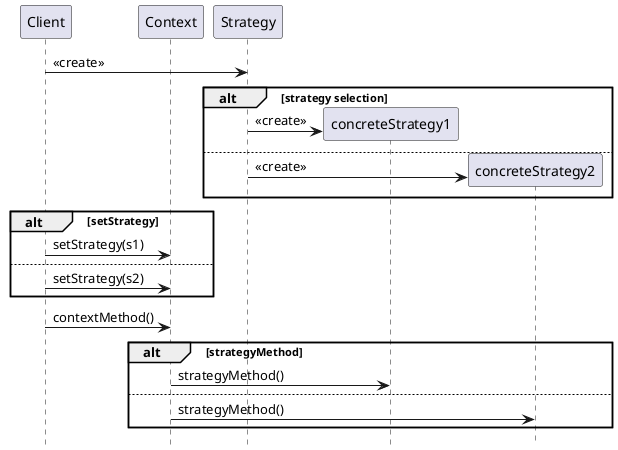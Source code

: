 @startuml

hide footbox
participant Client
participant Context
participant Strategy

Client -> Strategy : << create >>

alt strategy selection
create concreteStrategy1
Strategy -> concreteStrategy1 : << create >>
else
create concreteStrategy2
Strategy -> concreteStrategy2 : << create >>
end

alt setStrategy
Client -> Context : setStrategy(s1)
else
Client -> Context : setStrategy(s2)
end

Client -> Context : contextMethod()

alt strategyMethod
Context -> concreteStrategy1 : strategyMethod()
else
Context -> concreteStrategy2 : strategyMethod()
end

@enduml